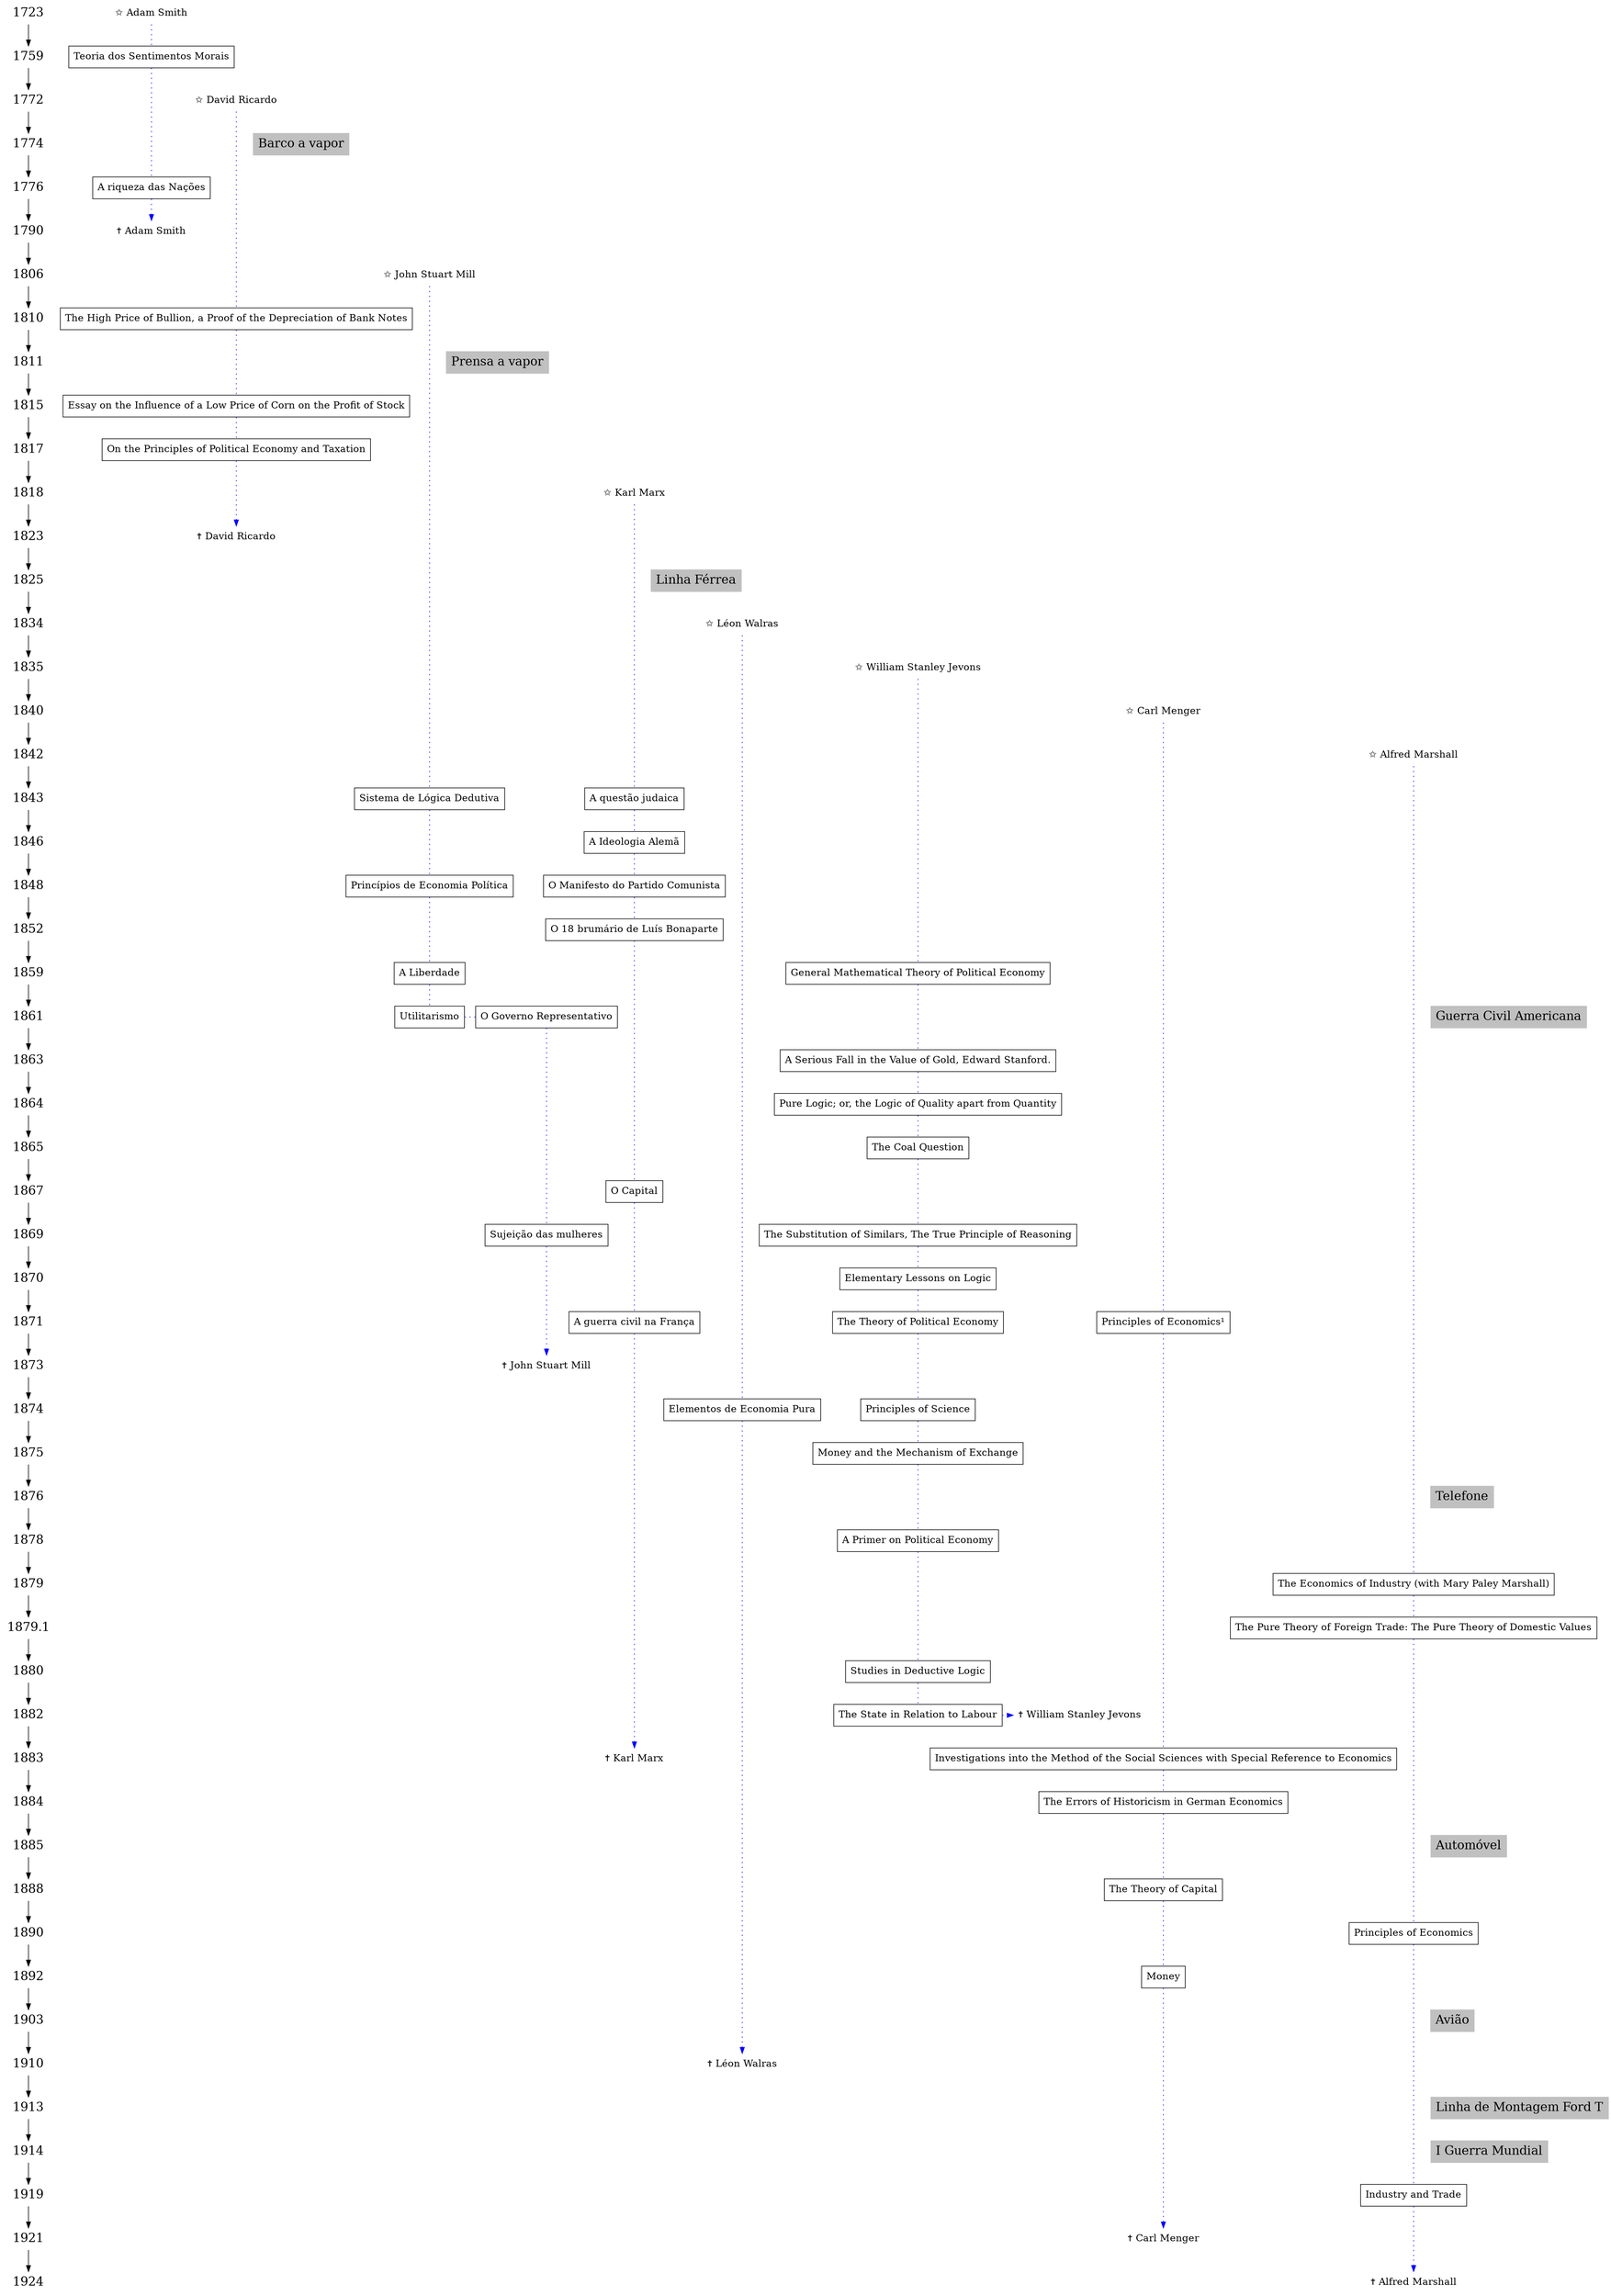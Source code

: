 
digraph {
	/*rankdir=LR;*/
	concentrate = True;
	node[shape=plaintext,fontsize=16];


{node[shape=plaintext, fontsize=20]
	1723->1759->1772->1774->1776->1790->1806->1810->1811->1815->1817->1818->1823->1825->1834->1835->1840->1842->1843->1846->1848->1852->1859->1861->1863->1864->1865->1867->1869->1870->1871->1873->1874->1875->1876->1878->1879->1879.1->1880->1882->1883->1884->1885->1888->1890->1892->1903->1910->1913->1914->1919->1921->1924
}
	{/*Obras*/
	node[shape=box];
	"Teoria dos Sentimentos Morais";
	"A riqueza das Nações";
	"The High Price of Bullion, a Proof of the Depreciation of Bank Notes";
	"Essay on the Influence of a Low Price of Corn on the Profit of Stock";
	"On the Principles of Political Economy and Taxation";
	"Sistema de Lógica Dedutiva";
	"Princípios de Economia Política";
	"A Liberdade";
	"Utilitarismo";
	"O Governo Representativo";
	"Sujeição das mulheres";
	"A questão judaica";
	"A Ideologia Alemã";
	"O Manifesto do Partido Comunista";
	"O 18 brumário de Luís Bonaparte";
	"O Capital";
	"A guerra civil na França";
	"Elementos de Economia Pura";
	"General Mathematical Theory of Political Economy";
	"A Serious Fall in the Value of Gold, Edward Stanford.";
	"Pure Logic; or, the Logic of Quality apart from Quantity";
	"The Coal Question";
	"The Substitution of Similars, The True Principle of Reasoning";
	"Elementary Lessons on Logic";
	"The Theory of Political Economy";
	"Principles of Science";
	"Money and the Mechanism of Exchange";
	"A Primer on Political Economy";
	"Studies in Deductive Logic";
	"The State in Relation to Labour";
	"Principles of Economics¹";
	"Investigations into the Method of the Social Sciences with Special Reference to Economics";
	"The Errors of Historicism in German Economics";
	"The Theory of Capital";
	"Money";
	"The Economics of Industry (with Mary Paley Marshall)";
	"The Pure Theory of Foreign Trade: The Pure Theory of Domestic Values";
	"Principles of Economics";
	"Industry and Trade";
	}


"✩ Adam Smith"->"Teoria dos Sentimentos Morais"[style=dotted,color=blue,arrowhead=none];
"Teoria dos Sentimentos Morais"->"A riqueza das Nações"[style=dotted,color=blue,arrowhead=none];
"✩ David Ricardo"->"The High Price of Bullion, a Proof of the Depreciation of Bank Notes"[style=dotted,color=blue,arrowhead=none];
"A riqueza das Nações"->"✝ Adam Smith"[style=dotted,color=blue];
"The High Price of Bullion, a Proof of the Depreciation of Bank Notes"->"Essay on the Influence of a Low Price of Corn on the Profit of Stock"[style=dotted,color=blue,arrowhead=none];
"Essay on the Influence of a Low Price of Corn on the Profit of Stock"->"On the Principles of Political Economy and Taxation"[style=dotted,color=blue,arrowhead=none];
"✩ John Stuart Mill"->"Sistema de Lógica Dedutiva"[style=dotted,color=blue,arrowhead=none];
"On the Principles of Political Economy and Taxation"->"✝ David Ricardo"[style=dotted,color=blue];
"Sistema de Lógica Dedutiva"->"Princípios de Economia Política"[style=dotted,color=blue,arrowhead=none];
"Princípios de Economia Política"->"A Liberdade"[style=dotted,color=blue,arrowhead=none];
"A Liberdade"->"Utilitarismo"[style=dotted,color=blue,arrowhead=none];
"Utilitarismo"->"O Governo Representativo"[style=dotted,color=blue,arrowhead=none];
"O Governo Representativo"->"Sujeição das mulheres"[style=dotted,color=blue,arrowhead=none];
"✩ Karl Marx"->"A questão judaica"[style=dotted,color=blue,arrowhead=none];
"Sujeição das mulheres"->"✝ John Stuart Mill"[style=dotted,color=blue];
"A questão judaica"->"A Ideologia Alemã"[style=dotted,color=blue,arrowhead=none];
"A Ideologia Alemã"->"O Manifesto do Partido Comunista"[style=dotted,color=blue,arrowhead=none];
"O Manifesto do Partido Comunista"->"O 18 brumário de Luís Bonaparte"[style=dotted,color=blue,arrowhead=none];
"O 18 brumário de Luís Bonaparte"->"O Capital"[style=dotted,color=blue,arrowhead=none];
"O Capital"->"A guerra civil na França"[style=dotted,color=blue,arrowhead=none];
"✩ Léon Walras"->"Elementos de Economia Pura"[style=dotted,color=blue,arrowhead=none];
"A guerra civil na França"->"✝ Karl Marx"[style=dotted,color=blue];
"✩ William Stanley Jevons"->"General Mathematical Theory of Political Economy"[style=dotted,color=blue,arrowhead=none];
"Elementos de Economia Pura"->"✝ Léon Walras"[style=dotted,color=blue];
"General Mathematical Theory of Political Economy"->"A Serious Fall in the Value of Gold, Edward Stanford."[style=dotted,color=blue,arrowhead=none];
"A Serious Fall in the Value of Gold, Edward Stanford."->"Pure Logic; or, the Logic of Quality apart from Quantity"[style=dotted,color=blue,arrowhead=none];
"Pure Logic; or, the Logic of Quality apart from Quantity"->"The Coal Question"[style=dotted,color=blue,arrowhead=none];
"The Coal Question"->"The Substitution of Similars, The True Principle of Reasoning"[style=dotted,color=blue,arrowhead=none];
"The Substitution of Similars, The True Principle of Reasoning"->"Elementary Lessons on Logic"[style=dotted,color=blue,arrowhead=none];
"Elementary Lessons on Logic"->"The Theory of Political Economy"[style=dotted,color=blue,arrowhead=none];
"The Theory of Political Economy"->"Principles of Science"[style=dotted,color=blue,arrowhead=none];
"Principles of Science"->"Money and the Mechanism of Exchange"[style=dotted,color=blue,arrowhead=none];
"Money and the Mechanism of Exchange"->"A Primer on Political Economy"[style=dotted,color=blue,arrowhead=none];
"A Primer on Political Economy"->"Studies in Deductive Logic"[style=dotted,color=blue,arrowhead=none];
"Studies in Deductive Logic"->"The State in Relation to Labour"[style=dotted,color=blue,arrowhead=none];
"✩ Carl Menger"->"Principles of Economics¹"[style=dotted,color=blue,arrowhead=none];
"The State in Relation to Labour"->"✝ William Stanley Jevons"[style=dotted,color=blue];
"Principles of Economics¹"->"Investigations into the Method of the Social Sciences with Special Reference to Economics"[style=dotted,color=blue,arrowhead=none];
"Investigations into the Method of the Social Sciences with Special Reference to Economics"->"The Errors of Historicism in German Economics"[style=dotted,color=blue,arrowhead=none];
"The Errors of Historicism in German Economics"->"The Theory of Capital"[style=dotted,color=blue,arrowhead=none];
"The Theory of Capital"->"Money"[style=dotted,color=blue,arrowhead=none];
"✩ Alfred Marshall"->"The Economics of Industry (with Mary Paley Marshall)"[style=dotted,color=blue,arrowhead=none];
"Money"->"✝ Carl Menger"[style=dotted,color=blue];
"The Economics of Industry (with Mary Paley Marshall)"->"The Pure Theory of Foreign Trade: The Pure Theory of Domestic Values"[style=dotted,color=blue,arrowhead=none];
"The Pure Theory of Foreign Trade: The Pure Theory of Domestic Values"->"Principles of Economics"[style=dotted,color=blue,arrowhead=none];
"Principles of Economics"->"Industry and Trade"[style=dotted,color=blue,arrowhead=none];
"Industry and Trade"->"✝ Alfred Marshall"[style=dotted,color=blue];

 {rank=same;
1921;"✝ Carl Menger" ;
}
{rank=same;
1924;"✝ Alfred Marshall" ;
}
{rank=same;
1806;"✩ John Stuart Mill" ;
}
{rank=same;
1810;"The High Price of Bullion, a Proof of the Depreciation of Bank Notes" ;
}
{rank=same;
1815;"Essay on the Influence of a Low Price of Corn on the Profit of Stock" ;
}
{rank=same;
1817;"On the Principles of Political Economy and Taxation" ;
}
{rank=same;
1818;"✩ Karl Marx" ;
}
{rank=same;
1823;"✝ David Ricardo" ;
}
{rank=same;
1879.1;"The Pure Theory of Foreign Trade: The Pure Theory of Domestic Values" ;
}
{rank=same;
1834;"✩ Léon Walras" ;
}
{rank=same;
1835;"✩ William Stanley Jevons" ;
}
{rank=same;
1840;"✩ Carl Menger" ;
}
{rank=same;
1842;"✩ Alfred Marshall" ;
}
{rank=same;
1843;"Sistema de Lógica Dedutiva" "A questão judaica" ;
}
{rank=same;
1846;"A Ideologia Alemã" ;
}
{rank=same;
1848;"Princípios de Economia Política" "O Manifesto do Partido Comunista" ;
}
{rank=same;
1723;"✩ Adam Smith" ;
}
{rank=same;
1852;"O 18 brumário de Luís Bonaparte" ;
}
{rank=same;
1859;"A Liberdade" "General Mathematical Theory of Political Economy" ;
}
{rank=same;
1861;"Utilitarismo" "O Governo Representativo" ;
}
{rank=same;
1863;"A Serious Fall in the Value of Gold, Edward Stanford." ;
}
{rank=same;
1864;"Pure Logic; or, the Logic of Quality apart from Quantity" ;
}
{rank=same;
1865;"The Coal Question" ;
}
{rank=same;
1867;"O Capital" ;
}
{rank=same;
1869;"Sujeição das mulheres" "The Substitution of Similars, The True Principle of Reasoning" ;
}
{rank=same;
1870;"Elementary Lessons on Logic" ;
}
{rank=same;
1871;"A guerra civil na França" "The Theory of Political Economy" "Principles of Economics¹" ;
}
{rank=same;
1873;"✝ John Stuart Mill" ;
}
{rank=same;
1874;"Elementos de Economia Pura" "Principles of Science" ;
}
{rank=same;
1875;"Money and the Mechanism of Exchange" ;
}
{rank=same;
1878;"A Primer on Political Economy" ;
}
{rank=same;
1879;"The Economics of Industry (with Mary Paley Marshall)" ;
}
{rank=same;
1880;"Studies in Deductive Logic" ;
}
{rank=same;
1882;"✝ William Stanley Jevons" "The State in Relation to Labour" ;
}
{rank=same;
1883;"✝ Karl Marx" "Investigations into the Method of the Social Sciences with Special Reference to Economics" ;
}
{rank=same;
1884;"The Errors of Historicism in German Economics" ;
}
{rank=same;
1759;"Teoria dos Sentimentos Morais" ;
}
{rank=same;
1888;"The Theory of Capital" ;
}
{rank=same;
1890;"Principles of Economics" ;
}
{rank=same;
1892;"Money" ;
}
{rank=same;
1772;"✩ David Ricardo" ;
}
{rank=same;
1776;"A riqueza das Nações" ;
}
{rank=same;
1910;"✝ Léon Walras" ;
}
{rank=same;
1790;"✝ Adam Smith" ;
}
{rank=same;
1919;"Industry and Trade" ;
}
{rank=same;
1861;"Guerra Civil Americana"[style=filled,shape=box,fontsize=20,fillcolor=gray,color=gray] ;
}
{rank=same;
1914;"I Guerra Mundial"[style=filled,shape=box,fontsize=20,fillcolor=gray,color=gray] ;
}
{rank=same;
1774;"Barco a vapor"[style=filled,shape=box,fontsize=20,fillcolor=gray,color=gray] ;
}
{rank=same;
1811;"Prensa a vapor"[style=filled,shape=box,fontsize=20,fillcolor=gray,color=gray] ;
}
{rank=same;
1825;"Linha Férrea"[style=filled,shape=box,fontsize=20,fillcolor=gray,color=gray] ;
}
{rank=same;
1885;"Automóvel"[style=filled,shape=box,fontsize=20,fillcolor=gray,color=gray] ;
}
{rank=same;
1903;"Avião"[style=filled,shape=box,fontsize=20,fillcolor=gray,color=gray] ;
}
{rank=same;
1913;"Linha de Montagem Ford T"[style=filled,shape=box,fontsize=20,fillcolor=gray,color=gray] ;
}
{rank=same;
1876;"Telefone"[style=filled,shape=box,fontsize=20,fillcolor=gray,color=gray] ;
}
}
